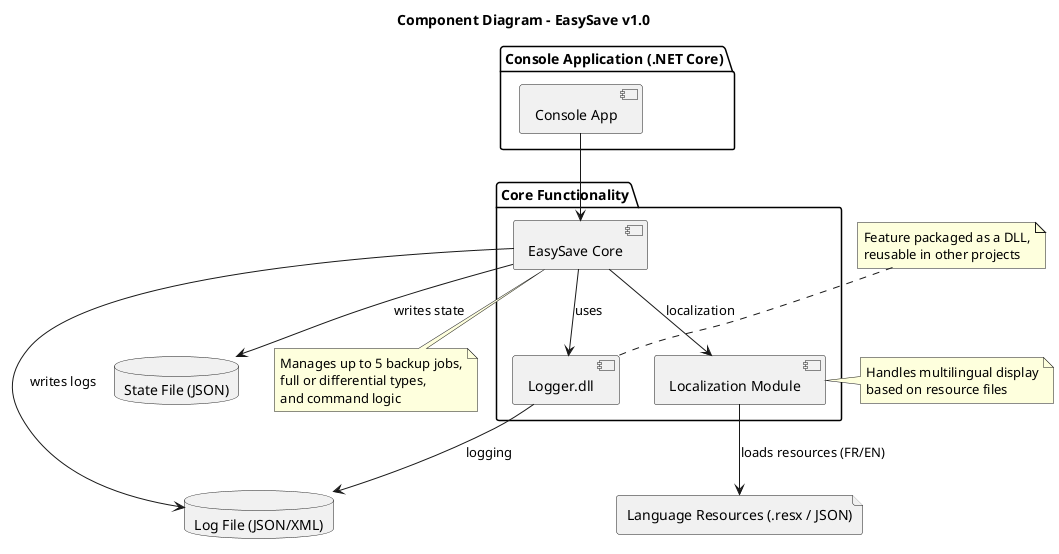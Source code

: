 @startuml
title Component Diagram - EasySave v1.0

' External resources (declared only once)
database "Log File (JSON/XML)" as LogFile
database "State File (JSON)" as StateFile
file "Language Resources (.resx / JSON)" as LangRes

' Packages with their components
package "Console Application (.NET Core)" {
    [Console App] as ConsoleApp
}

package "Core Functionality" {
    [EasySave Core] as Core
    [Logger.dll] as Logger
    [Localization Module] as Localizer
}

' Dependencies
ConsoleApp --> Core
Core --> Logger : uses
Core --> Localizer : localization
Core --> LogFile : writes logs
Core --> StateFile : writes state
Logger --> LogFile : logging
Localizer --> LangRes : loads resources (FR/EN)

' Explanatory notes
note top of Logger
Feature packaged as a DLL,
reusable in other projects
end note

note right of Localizer
Handles multilingual display
based on resource files
end note

note bottom of Core
Manages up to 5 backup jobs,
full or differential types,
and command logic
end note

@enduml